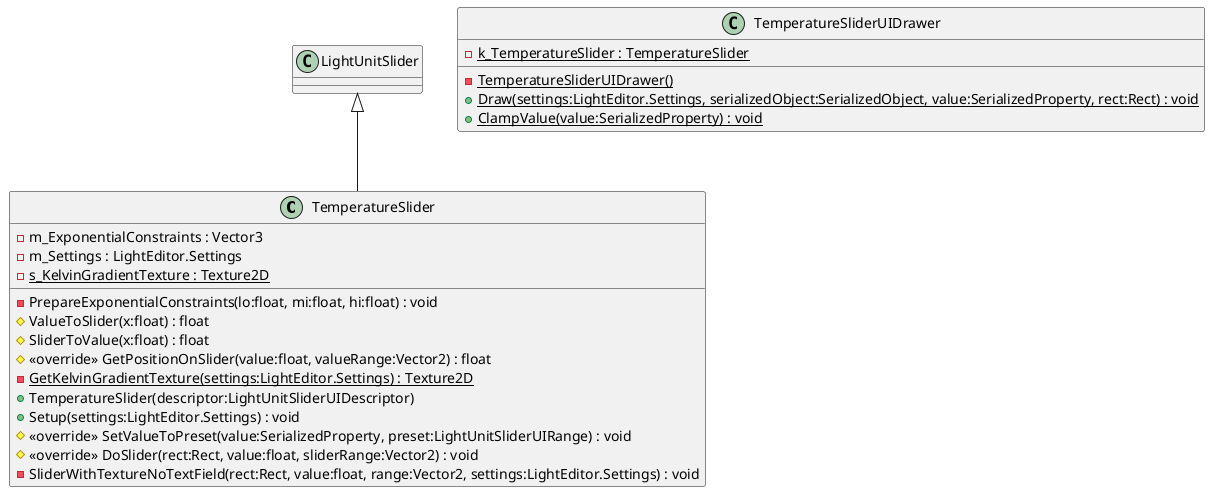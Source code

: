 @startuml
class TemperatureSlider {
    - m_ExponentialConstraints : Vector3
    - m_Settings : LightEditor.Settings
    - {static} s_KelvinGradientTexture : Texture2D
    - PrepareExponentialConstraints(lo:float, mi:float, hi:float) : void
    # ValueToSlider(x:float) : float
    # SliderToValue(x:float) : float
    # <<override>> GetPositionOnSlider(value:float, valueRange:Vector2) : float
    {static} - GetKelvinGradientTexture(settings:LightEditor.Settings) : Texture2D
    + TemperatureSlider(descriptor:LightUnitSliderUIDescriptor)
    + Setup(settings:LightEditor.Settings) : void
    # <<override>> SetValueToPreset(value:SerializedProperty, preset:LightUnitSliderUIRange) : void
    # <<override>> DoSlider(rect:Rect, value:float, sliderRange:Vector2) : void
    - SliderWithTextureNoTextField(rect:Rect, value:float, range:Vector2, settings:LightEditor.Settings) : void
}
class TemperatureSliderUIDrawer {
    {static} - k_TemperatureSlider : TemperatureSlider
    {static} - TemperatureSliderUIDrawer()
    + {static} Draw(settings:LightEditor.Settings, serializedObject:SerializedObject, value:SerializedProperty, rect:Rect) : void
    + {static} ClampValue(value:SerializedProperty) : void
}
LightUnitSlider <|-- TemperatureSlider
@enduml

